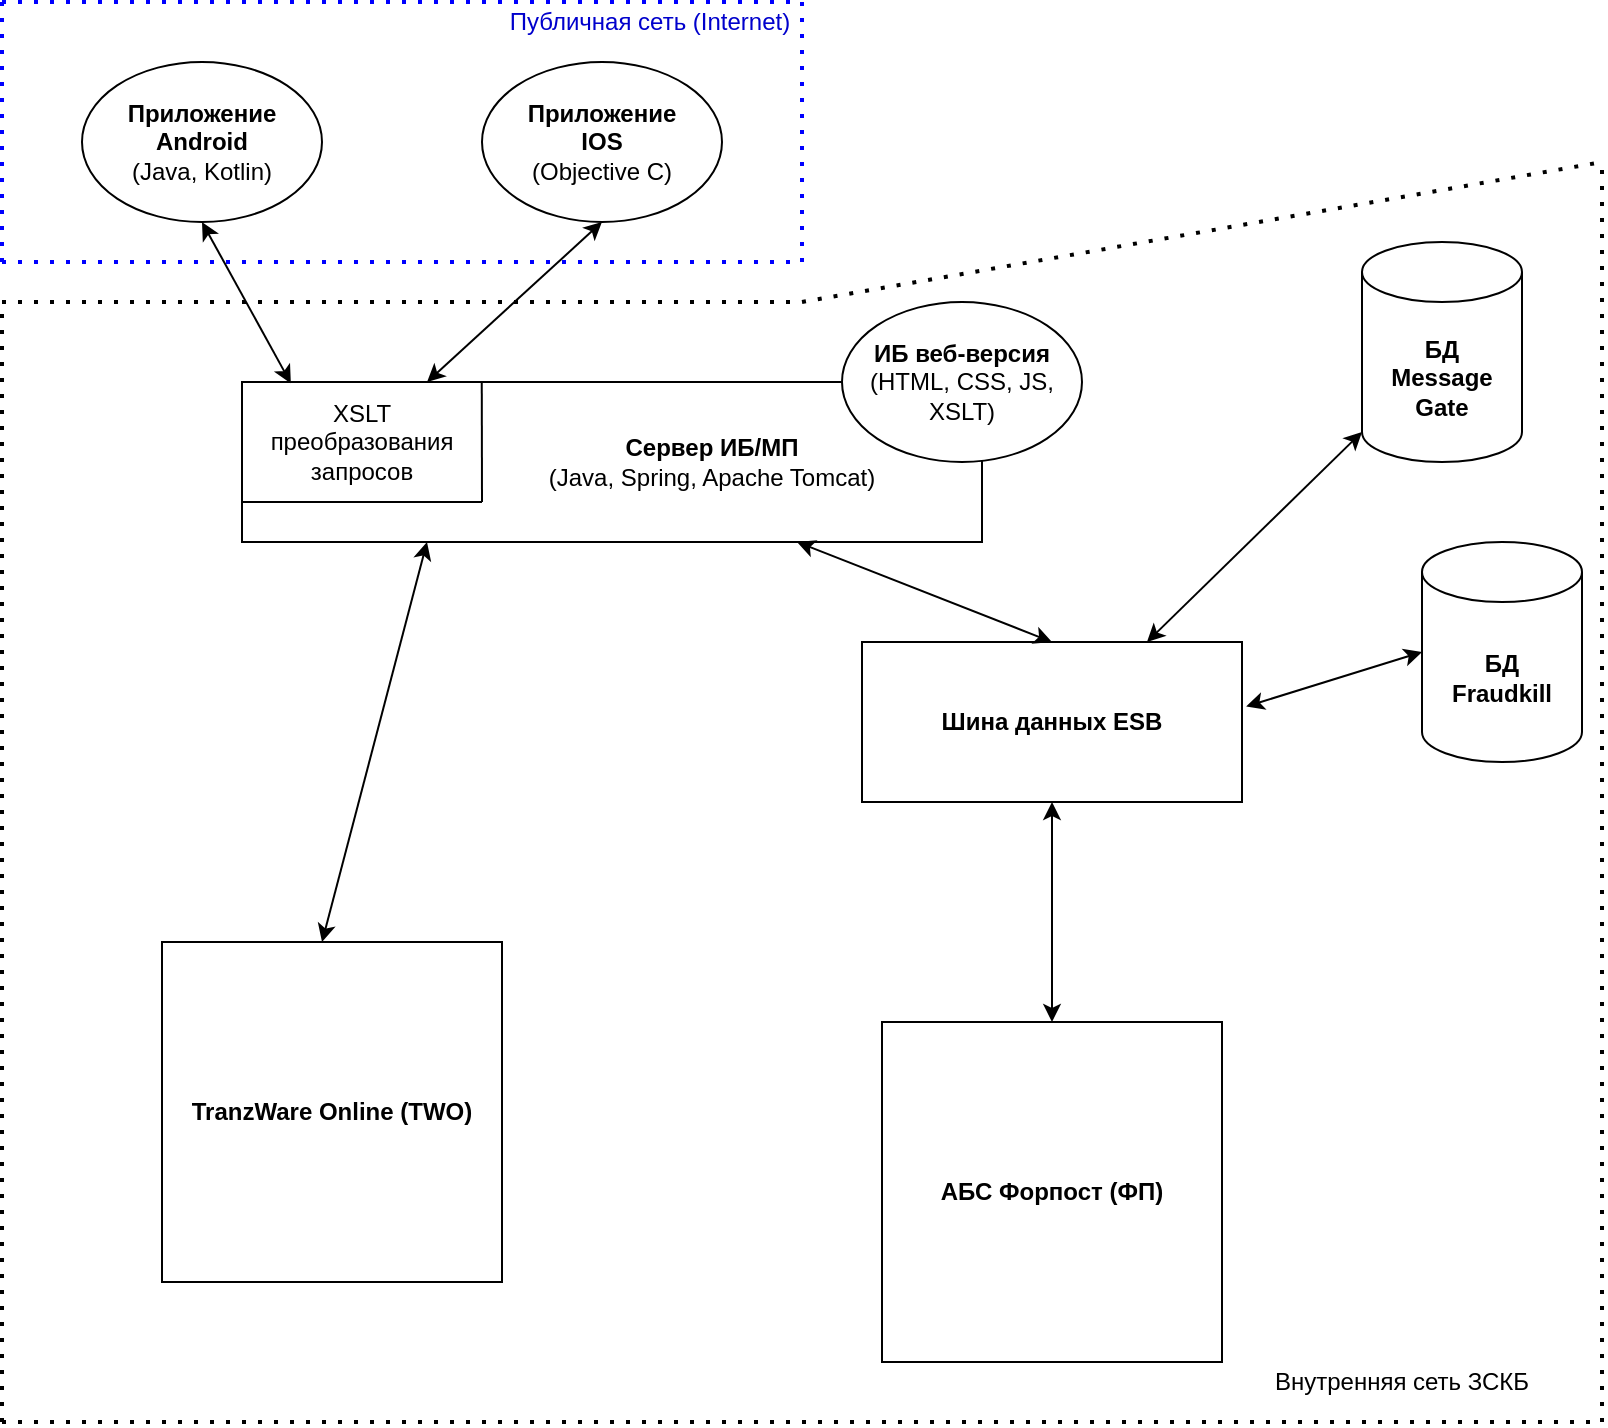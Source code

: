 <mxfile version="14.3.0" type="github">
  <diagram id="o-8jJQwRNSZP8_r5qZx2" name="Страница 1">
    <mxGraphModel dx="1038" dy="489" grid="1" gridSize="10" guides="1" tooltips="1" connect="1" arrows="1" fold="1" page="1" pageScale="1" pageWidth="850" pageHeight="1100" math="0" shadow="0">
      <root>
        <mxCell id="0" />
        <mxCell id="1" parent="0" />
        <mxCell id="HoSw1rWqRXUjWcolSCxQ-2" value="&lt;b&gt;Приложение&lt;br&gt;Android&lt;/b&gt;&lt;br&gt;(Java, Kotlin)" style="ellipse;whiteSpace=wrap;html=1;" parent="1" vertex="1">
          <mxGeometry x="80" y="40" width="120" height="80" as="geometry" />
        </mxCell>
        <mxCell id="HoSw1rWqRXUjWcolSCxQ-3" value="&lt;b&gt;Приложение&lt;br&gt;IOS&lt;/b&gt;&lt;br&gt;(Objective C)" style="ellipse;whiteSpace=wrap;html=1;" parent="1" vertex="1">
          <mxGeometry x="280" y="40" width="120" height="80" as="geometry" />
        </mxCell>
        <mxCell id="HoSw1rWqRXUjWcolSCxQ-6" value="&lt;b&gt;Сервер ИБ/МП&lt;/b&gt;&lt;br&gt;(Java, Spring, Apache Tomcat)" style="rounded=0;whiteSpace=wrap;html=1;align=center;spacingLeft=100;spacingBottom=0;" parent="1" vertex="1">
          <mxGeometry x="160" y="200" width="370" height="80" as="geometry" />
        </mxCell>
        <mxCell id="HoSw1rWqRXUjWcolSCxQ-7" value="" style="endArrow=none;html=1;entryX=0.324;entryY=0;entryDx=0;entryDy=0;entryPerimeter=0;" parent="1" target="HoSw1rWqRXUjWcolSCxQ-6" edge="1">
          <mxGeometry width="50" height="50" relative="1" as="geometry">
            <mxPoint x="280" y="260" as="sourcePoint" />
            <mxPoint x="224" y="210" as="targetPoint" />
          </mxGeometry>
        </mxCell>
        <mxCell id="HoSw1rWqRXUjWcolSCxQ-8" value="XSLT преобразования запросов" style="text;html=1;strokeColor=none;fillColor=none;align=center;verticalAlign=middle;whiteSpace=wrap;rounded=0;" parent="1" vertex="1">
          <mxGeometry x="200" y="220" width="40" height="20" as="geometry" />
        </mxCell>
        <mxCell id="HoSw1rWqRXUjWcolSCxQ-4" value="&lt;b&gt;ИБ веб-версия&lt;/b&gt;&lt;br&gt;(HTML, CSS, JS, XSLT)" style="ellipse;whiteSpace=wrap;html=1;" parent="1" vertex="1">
          <mxGeometry x="460" y="160" width="120" height="80" as="geometry" />
        </mxCell>
        <mxCell id="HoSw1rWqRXUjWcolSCxQ-11" value="" style="endArrow=classic;startArrow=classic;html=1;exitX=0.066;exitY=0.008;exitDx=0;exitDy=0;exitPerimeter=0;" parent="1" source="HoSw1rWqRXUjWcolSCxQ-6" edge="1">
          <mxGeometry width="50" height="50" relative="1" as="geometry">
            <mxPoint x="90" y="170" as="sourcePoint" />
            <mxPoint x="140" y="120" as="targetPoint" />
          </mxGeometry>
        </mxCell>
        <mxCell id="HoSw1rWqRXUjWcolSCxQ-12" value="" style="endArrow=none;html=1;exitX=0;exitY=0.75;exitDx=0;exitDy=0;" parent="1" source="HoSw1rWqRXUjWcolSCxQ-6" edge="1">
          <mxGeometry width="50" height="50" relative="1" as="geometry">
            <mxPoint x="230" y="310" as="sourcePoint" />
            <mxPoint x="280" y="260" as="targetPoint" />
          </mxGeometry>
        </mxCell>
        <mxCell id="HoSw1rWqRXUjWcolSCxQ-13" value="" style="endArrow=classic;startArrow=classic;html=1;exitX=0.25;exitY=0;exitDx=0;exitDy=0;" parent="1" source="HoSw1rWqRXUjWcolSCxQ-6" edge="1">
          <mxGeometry width="50" height="50" relative="1" as="geometry">
            <mxPoint x="290" y="170" as="sourcePoint" />
            <mxPoint x="340" y="120" as="targetPoint" />
          </mxGeometry>
        </mxCell>
        <mxCell id="HoSw1rWqRXUjWcolSCxQ-14" value="&lt;b&gt;Шина данных ESB&lt;/b&gt;" style="rounded=0;whiteSpace=wrap;html=1;align=center;" parent="1" vertex="1">
          <mxGeometry x="470" y="330" width="190" height="80" as="geometry" />
        </mxCell>
        <mxCell id="HoSw1rWqRXUjWcolSCxQ-15" value="&lt;b&gt;БД&lt;br&gt;Message Gate&lt;/b&gt;" style="shape=cylinder3;whiteSpace=wrap;html=1;boundedLbl=1;backgroundOutline=1;size=15;align=center;" parent="1" vertex="1">
          <mxGeometry x="720" y="130" width="80" height="110" as="geometry" />
        </mxCell>
        <mxCell id="HoSw1rWqRXUjWcolSCxQ-17" value="&lt;b&gt;БД&lt;br&gt;Fraudkill&lt;/b&gt;" style="shape=cylinder3;whiteSpace=wrap;html=1;boundedLbl=1;backgroundOutline=1;size=15;align=center;" parent="1" vertex="1">
          <mxGeometry x="750" y="280" width="80" height="110" as="geometry" />
        </mxCell>
        <mxCell id="HoSw1rWqRXUjWcolSCxQ-18" value="" style="endArrow=classic;startArrow=classic;html=1;entryX=0.75;entryY=1;entryDx=0;entryDy=0;exitX=0.5;exitY=0;exitDx=0;exitDy=0;" parent="1" source="HoSw1rWqRXUjWcolSCxQ-14" target="HoSw1rWqRXUjWcolSCxQ-6" edge="1">
          <mxGeometry width="50" height="50" relative="1" as="geometry">
            <mxPoint x="400" y="340" as="sourcePoint" />
            <mxPoint x="450" y="290" as="targetPoint" />
          </mxGeometry>
        </mxCell>
        <mxCell id="HoSw1rWqRXUjWcolSCxQ-19" value="" style="endArrow=classic;startArrow=classic;html=1;entryX=0;entryY=1;entryDx=0;entryDy=-15;entryPerimeter=0;exitX=0.75;exitY=0;exitDx=0;exitDy=0;" parent="1" source="HoSw1rWqRXUjWcolSCxQ-14" target="HoSw1rWqRXUjWcolSCxQ-15" edge="1">
          <mxGeometry width="50" height="50" relative="1" as="geometry">
            <mxPoint x="600" y="330" as="sourcePoint" />
            <mxPoint x="650" y="280" as="targetPoint" />
          </mxGeometry>
        </mxCell>
        <mxCell id="HoSw1rWqRXUjWcolSCxQ-20" value="" style="endArrow=classic;startArrow=classic;html=1;exitX=1.011;exitY=0.403;exitDx=0;exitDy=0;exitPerimeter=0;entryX=0;entryY=0.5;entryDx=0;entryDy=0;entryPerimeter=0;" parent="1" source="HoSw1rWqRXUjWcolSCxQ-14" target="HoSw1rWqRXUjWcolSCxQ-17" edge="1">
          <mxGeometry width="50" height="50" relative="1" as="geometry">
            <mxPoint x="690" y="400" as="sourcePoint" />
            <mxPoint x="740" y="350" as="targetPoint" />
          </mxGeometry>
        </mxCell>
        <mxCell id="HoSw1rWqRXUjWcolSCxQ-21" value="&lt;b&gt;АБС Форпост (ФП)&lt;/b&gt;" style="whiteSpace=wrap;html=1;aspect=fixed;align=center;" parent="1" vertex="1">
          <mxGeometry x="480" y="520" width="170" height="170" as="geometry" />
        </mxCell>
        <mxCell id="HoSw1rWqRXUjWcolSCxQ-22" value="&lt;b&gt;&lt;span style=&quot;color: rgba(0 , 0 , 0 , 0) ; font-family: monospace ; font-size: 0px&quot;&gt;%3CmxGraphModel%3E%3Croot%3E%3CmxCell%20id%3D%220%22%2F%3E%3CmxCell%20id%3D%221%22%20parent%3D%220%22%2F%3E%3CmxCell%20id%3D%222%22%20value%3D%22%D0%90%D0%91%D0%A1%20ForPost%22%20style%3D%22whiteSpace%3Dwrap%3Bhtml%3D1%3Baspect%3Dfixed%3Balign%3Dcenter%3B%22%20vertex%3D%221%22%20parent%3D%221%22%3E%3CmxGeometry%20x%3D%22560%22%20y%3D%22480%22%20width%3D%22170%22%20height%3D%22170%22%20as%3D%22geometry%22%2F%3E%3C%2FmxCell%3E%3C%2Froot%3E%3C%2FmxGraphModel%3E&lt;/span&gt;TranzWare Online (TWO)&lt;/b&gt;" style="whiteSpace=wrap;html=1;aspect=fixed;align=center;" parent="1" vertex="1">
          <mxGeometry x="120" y="480" width="170" height="170" as="geometry" />
        </mxCell>
        <mxCell id="HoSw1rWqRXUjWcolSCxQ-23" value="" style="endArrow=classic;startArrow=classic;html=1;entryX=0.25;entryY=1;entryDx=0;entryDy=0;" parent="1" target="HoSw1rWqRXUjWcolSCxQ-6" edge="1">
          <mxGeometry width="50" height="50" relative="1" as="geometry">
            <mxPoint x="200" y="480" as="sourcePoint" />
            <mxPoint x="250" y="430" as="targetPoint" />
          </mxGeometry>
        </mxCell>
        <mxCell id="HoSw1rWqRXUjWcolSCxQ-24" value="" style="endArrow=classic;startArrow=classic;html=1;entryX=0.5;entryY=1;entryDx=0;entryDy=0;exitX=0.5;exitY=0;exitDx=0;exitDy=0;" parent="1" source="HoSw1rWqRXUjWcolSCxQ-21" target="HoSw1rWqRXUjWcolSCxQ-14" edge="1">
          <mxGeometry width="50" height="50" relative="1" as="geometry">
            <mxPoint x="400" y="540" as="sourcePoint" />
            <mxPoint x="450" y="490" as="targetPoint" />
          </mxGeometry>
        </mxCell>
        <mxCell id="HoSw1rWqRXUjWcolSCxQ-25" value="" style="endArrow=none;dashed=1;html=1;dashPattern=1 3;strokeWidth=2;" parent="1" edge="1">
          <mxGeometry width="50" height="50" relative="1" as="geometry">
            <mxPoint x="440" y="160" as="sourcePoint" />
            <mxPoint x="840" y="90" as="targetPoint" />
          </mxGeometry>
        </mxCell>
        <mxCell id="HoSw1rWqRXUjWcolSCxQ-26" value="" style="endArrow=none;dashed=1;html=1;dashPattern=1 3;strokeWidth=2;" parent="1" edge="1">
          <mxGeometry width="50" height="50" relative="1" as="geometry">
            <mxPoint x="40" y="160" as="sourcePoint" />
            <mxPoint x="440" y="160" as="targetPoint" />
          </mxGeometry>
        </mxCell>
        <mxCell id="HoSw1rWqRXUjWcolSCxQ-27" value="" style="endArrow=none;dashed=1;html=1;dashPattern=1 3;strokeWidth=2;" parent="1" edge="1">
          <mxGeometry width="50" height="50" relative="1" as="geometry">
            <mxPoint x="840" y="720" as="sourcePoint" />
            <mxPoint x="840" y="90" as="targetPoint" />
          </mxGeometry>
        </mxCell>
        <mxCell id="HoSw1rWqRXUjWcolSCxQ-28" value="" style="endArrow=none;dashed=1;html=1;dashPattern=1 3;strokeWidth=2;" parent="1" edge="1">
          <mxGeometry width="50" height="50" relative="1" as="geometry">
            <mxPoint x="40" y="720" as="sourcePoint" />
            <mxPoint x="840" y="720" as="targetPoint" />
          </mxGeometry>
        </mxCell>
        <mxCell id="HoSw1rWqRXUjWcolSCxQ-29" value="" style="endArrow=none;dashed=1;html=1;dashPattern=1 3;strokeWidth=2;" parent="1" edge="1">
          <mxGeometry width="50" height="50" relative="1" as="geometry">
            <mxPoint x="40" y="720" as="sourcePoint" />
            <mxPoint x="40" y="160" as="targetPoint" />
          </mxGeometry>
        </mxCell>
        <mxCell id="HoSw1rWqRXUjWcolSCxQ-30" value="Внутренняя сеть ЗСКБ" style="text;html=1;strokeColor=none;fillColor=none;align=center;verticalAlign=middle;whiteSpace=wrap;rounded=0;" parent="1" vertex="1">
          <mxGeometry x="650" y="690" width="180" height="20" as="geometry" />
        </mxCell>
        <mxCell id="HoSw1rWqRXUjWcolSCxQ-31" value="Публичная сеть (Internet)" style="text;html=1;strokeColor=none;fillColor=none;align=center;verticalAlign=middle;whiteSpace=wrap;rounded=0;fontColor=#0000CC;" parent="1" vertex="1">
          <mxGeometry x="290" y="10" width="147.5" height="20" as="geometry" />
        </mxCell>
        <mxCell id="HoSw1rWqRXUjWcolSCxQ-33" value="" style="endArrow=none;dashed=1;html=1;dashPattern=1 3;strokeWidth=2;fontColor=#0000FF;labelBorderColor=#0000FF;fillColor=#dae8fc;strokeColor=#0000FF;" parent="1" edge="1">
          <mxGeometry width="50" height="50" relative="1" as="geometry">
            <mxPoint x="40" y="10" as="sourcePoint" />
            <mxPoint x="440" y="10" as="targetPoint" />
          </mxGeometry>
        </mxCell>
        <mxCell id="HoSw1rWqRXUjWcolSCxQ-34" value="" style="endArrow=none;dashed=1;html=1;dashPattern=1 3;strokeWidth=2;fontColor=#0000FF;labelBorderColor=#0000FF;fillColor=#dae8fc;strokeColor=#0000FF;" parent="1" edge="1">
          <mxGeometry width="50" height="50" relative="1" as="geometry">
            <mxPoint x="40" y="10" as="sourcePoint" />
            <mxPoint x="40" y="140" as="targetPoint" />
          </mxGeometry>
        </mxCell>
        <mxCell id="HoSw1rWqRXUjWcolSCxQ-35" value="" style="endArrow=none;dashed=1;html=1;dashPattern=1 3;strokeWidth=2;fontColor=#0000FF;labelBorderColor=#0000FF;fillColor=#dae8fc;strokeColor=#0000FF;" parent="1" edge="1">
          <mxGeometry width="50" height="50" relative="1" as="geometry">
            <mxPoint x="40" y="140" as="sourcePoint" />
            <mxPoint x="440" y="140" as="targetPoint" />
          </mxGeometry>
        </mxCell>
        <mxCell id="HoSw1rWqRXUjWcolSCxQ-36" value="" style="endArrow=none;dashed=1;html=1;dashPattern=1 3;strokeWidth=2;fontColor=#0000FF;labelBorderColor=#0000FF;fillColor=#dae8fc;strokeColor=#0000FF;" parent="1" edge="1">
          <mxGeometry width="50" height="50" relative="1" as="geometry">
            <mxPoint x="440" y="140" as="sourcePoint" />
            <mxPoint x="440" y="10" as="targetPoint" />
          </mxGeometry>
        </mxCell>
      </root>
    </mxGraphModel>
  </diagram>
</mxfile>
